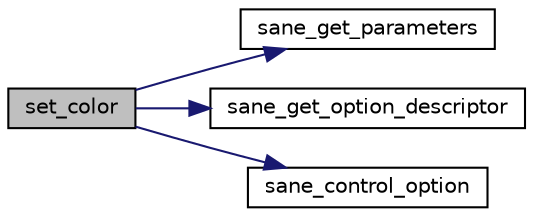 digraph "set_color"
{
  edge [fontname="Helvetica",fontsize="10",labelfontname="Helvetica",labelfontsize="10"];
  node [fontname="Helvetica",fontsize="10",shape=record];
  rankdir="LR";
  Node156 [label="set_color",height=0.2,width=0.4,color="black", fillcolor="grey75", style="filled", fontcolor="black"];
  Node156 -> Node157 [color="midnightblue",fontsize="10",style="solid"];
  Node157 [label="sane_get_parameters",height=0.2,width=0.4,color="black", fillcolor="white", style="filled",URL="$sane_8h.html#a28ba54307cb61e48fc1a361be7ad2c6e"];
  Node156 -> Node158 [color="midnightblue",fontsize="10",style="solid"];
  Node158 [label="sane_get_option_descriptor",height=0.2,width=0.4,color="black", fillcolor="white", style="filled",URL="$sane_8h.html#a7728e01a38c5e18385e383a6ce4a108d"];
  Node156 -> Node159 [color="midnightblue",fontsize="10",style="solid"];
  Node159 [label="sane_control_option",height=0.2,width=0.4,color="black", fillcolor="white", style="filled",URL="$sane_8h.html#af97b5a648c359cdeb17844f24e74f21d"];
}
